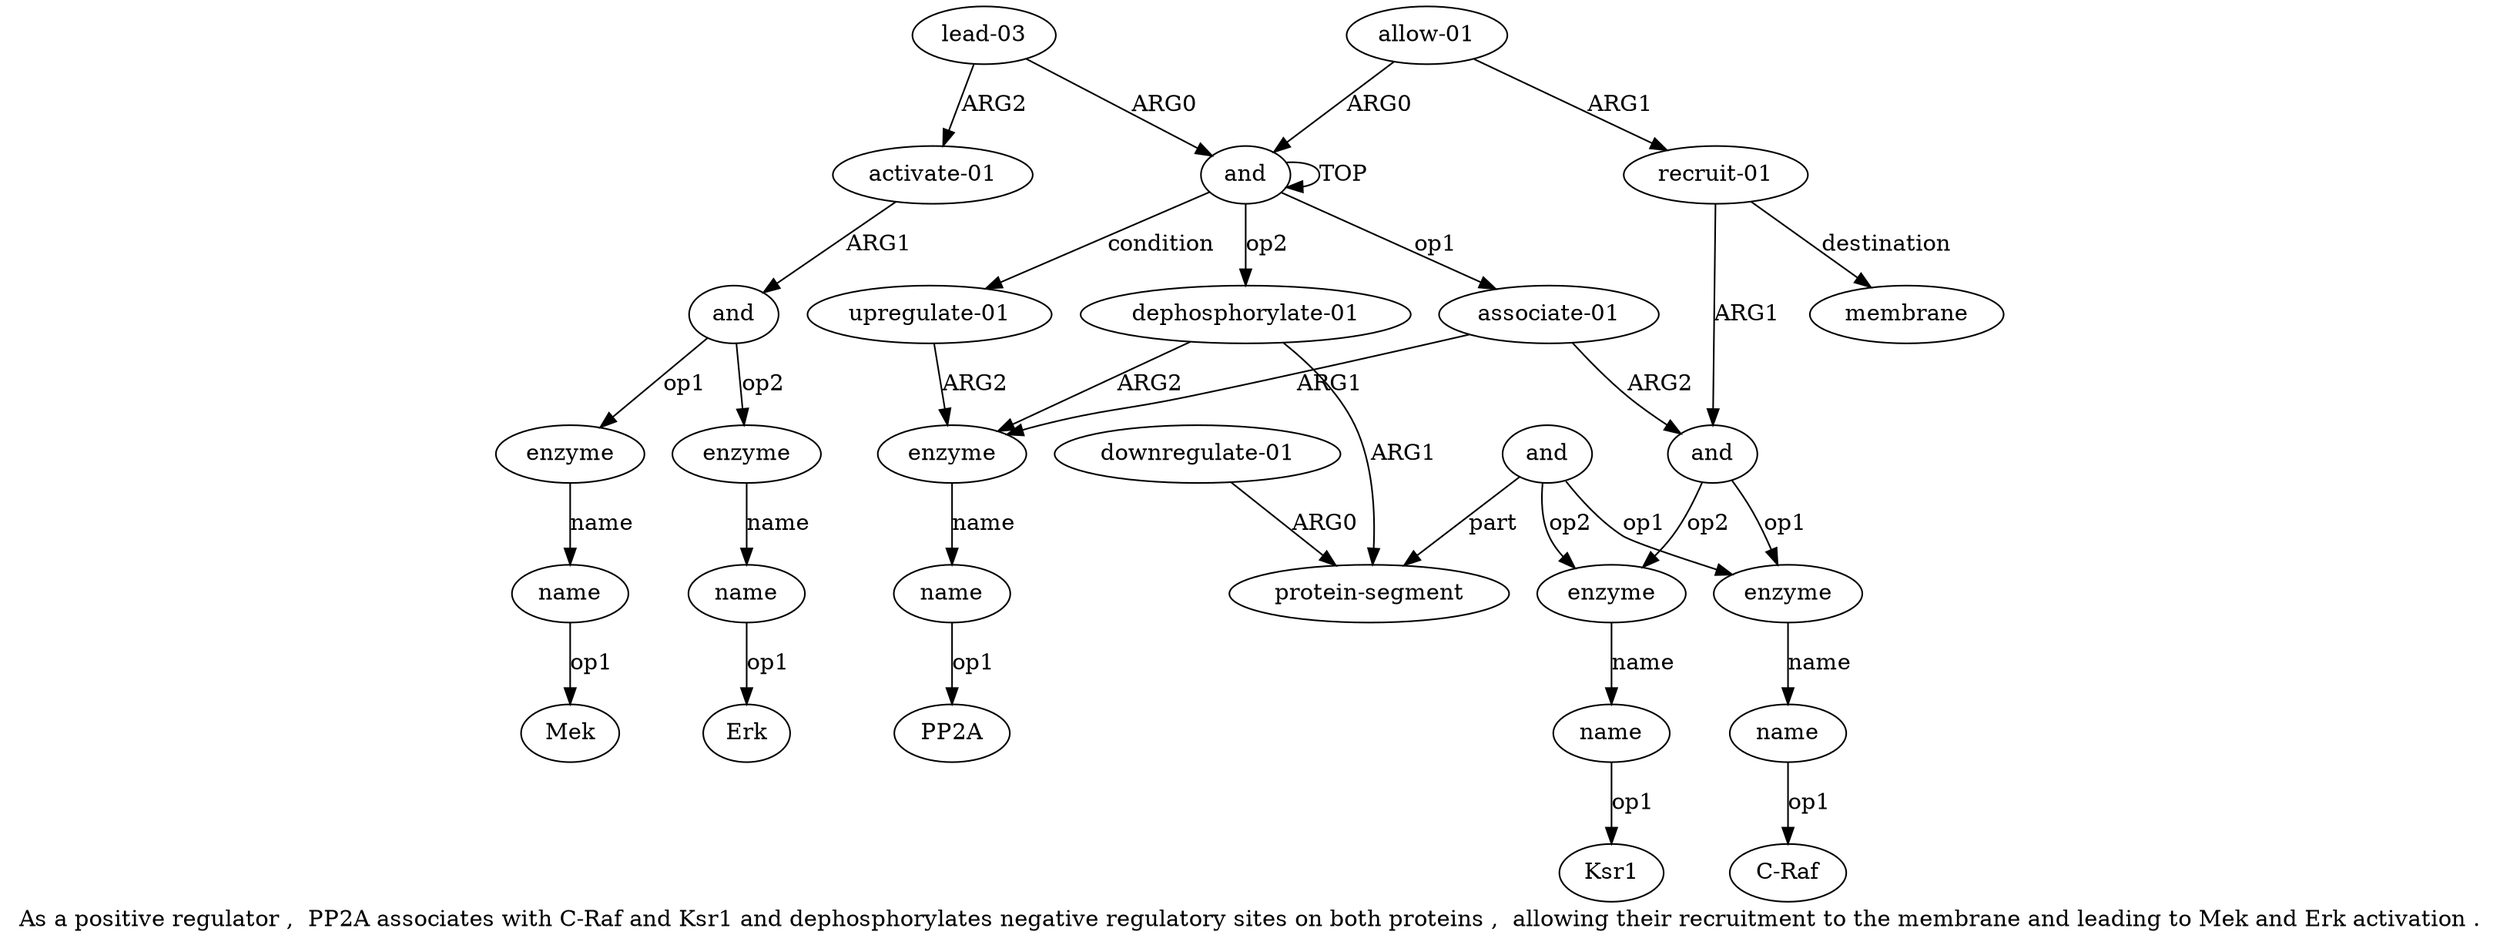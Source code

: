 digraph  {
	graph [label="As a positive regulator ,  PP2A associates with C-Raf and Ksr1 and dephosphorylates negative regulatory sites on both proteins ,  \
allowing their recruitment to the membrane and leading to Mek and Erk activation ."];
	node [label="\N"];
	a20	 [color=black,
		gold_ind=20,
		gold_label=name,
		label=name,
		test_ind=20,
		test_label=name];
	"a20 Mek"	 [color=black,
		gold_ind=-1,
		gold_label=Mek,
		label=Mek,
		test_ind=-1,
		test_label=Mek];
	a20 -> "a20 Mek" [key=0,
	color=black,
	gold_label=op1,
	label=op1,
	test_label=op1];
a21 [color=black,
	gold_ind=21,
	gold_label=enzyme,
	label=enzyme,
	test_ind=21,
	test_label=enzyme];
a22 [color=black,
	gold_ind=22,
	gold_label=name,
	label=name,
	test_ind=22,
	test_label=name];
a21 -> a22 [key=0,
color=black,
gold_label=name,
label=name,
test_label=name];
"a22 Erk" [color=black,
gold_ind=-1,
gold_label=Erk,
label=Erk,
test_ind=-1,
test_label=Erk];
a22 -> "a22 Erk" [key=0,
color=black,
gold_label=op1,
label=op1,
test_label=op1];
a23 [color=black,
gold_ind=23,
gold_label="upregulate-01",
label="upregulate-01",
test_ind=23,
test_label="upregulate-01"];
a2 [color=black,
gold_ind=2,
gold_label=enzyme,
label=enzyme,
test_ind=2,
test_label=enzyme];
a23 -> a2 [key=0,
color=black,
gold_label=ARG2,
label=ARG2,
test_label=ARG2];
"a3 PP2A" [color=black,
gold_ind=-1,
gold_label=PP2A,
label=PP2A,
test_ind=-1,
test_label=PP2A];
"a8 Ksr1" [color=black,
gold_ind=-1,
gold_label=Ksr1,
label=Ksr1,
test_ind=-1,
test_label=Ksr1];
a15 [color=black,
gold_ind=15,
gold_label=membrane,
label=membrane,
test_ind=15,
test_label=membrane];
a14 [color=black,
gold_ind=14,
gold_label="recruit-01",
label="recruit-01",
test_ind=14,
test_label="recruit-01"];
a14 -> a15 [key=0,
color=black,
gold_label=destination,
label=destination,
test_label=destination];
a4 [color=black,
gold_ind=4,
gold_label=and,
label=and,
test_ind=4,
test_label=and];
a14 -> a4 [key=0,
color=black,
gold_label=ARG1,
label=ARG1,
test_label=ARG1];
a17 [color=black,
gold_ind=17,
gold_label="activate-01",
label="activate-01",
test_ind=17,
test_label="activate-01"];
a18 [color=black,
gold_ind=18,
gold_label=and,
label=and,
test_ind=18,
test_label=and];
a17 -> a18 [key=0,
color=black,
gold_label=ARG1,
label=ARG1,
test_label=ARG1];
a16 [color=black,
gold_ind=16,
gold_label="lead-03",
label="lead-03",
test_ind=16,
test_label="lead-03"];
a16 -> a17 [key=0,
color=black,
gold_label=ARG2,
label=ARG2,
test_label=ARG2];
a0 [color=black,
gold_ind=0,
gold_label=and,
label=and,
test_ind=0,
test_label=and];
a16 -> a0 [key=0,
color=black,
gold_label=ARG0,
label=ARG0,
test_label=ARG0];
a11 [color=black,
gold_ind=11,
gold_label="downregulate-01",
label="downregulate-01",
test_ind=11,
test_label="downregulate-01"];
a10 [color=black,
gold_ind=10,
gold_label="protein-segment",
label="protein-segment",
test_ind=10,
test_label="protein-segment"];
a11 -> a10 [key=0,
color=black,
gold_label=ARG0,
label=ARG0,
test_label=ARG0];
a13 [color=black,
gold_ind=13,
gold_label="allow-01",
label="allow-01",
test_ind=13,
test_label="allow-01"];
a13 -> a14 [key=0,
color=black,
gold_label=ARG1,
label=ARG1,
test_label=ARG1];
a13 -> a0 [key=0,
color=black,
gold_label=ARG0,
label=ARG0,
test_label=ARG0];
a12 [color=black,
gold_ind=12,
gold_label=and,
label=and,
test_ind=12,
test_label=and];
a12 -> a10 [key=0,
color=black,
gold_label=part,
label=part,
test_label=part];
a5 [color=black,
gold_ind=5,
gold_label=enzyme,
label=enzyme,
test_ind=5,
test_label=enzyme];
a12 -> a5 [key=0,
color=black,
gold_label=op1,
label=op1,
test_label=op1];
a7 [color=black,
gold_ind=7,
gold_label=enzyme,
label=enzyme,
test_ind=7,
test_label=enzyme];
a12 -> a7 [key=0,
color=black,
gold_label=op2,
label=op2,
test_label=op2];
a19 [color=black,
gold_ind=19,
gold_label=enzyme,
label=enzyme,
test_ind=19,
test_label=enzyme];
a19 -> a20 [key=0,
color=black,
gold_label=name,
label=name,
test_label=name];
a18 -> a21 [key=0,
color=black,
gold_label=op2,
label=op2,
test_label=op2];
a18 -> a19 [key=0,
color=black,
gold_label=op1,
label=op1,
test_label=op1];
a1 [color=black,
gold_ind=1,
gold_label="associate-01",
label="associate-01",
test_ind=1,
test_label="associate-01"];
a1 -> a2 [key=0,
color=black,
gold_label=ARG1,
label=ARG1,
test_label=ARG1];
a1 -> a4 [key=0,
color=black,
gold_label=ARG2,
label=ARG2,
test_label=ARG2];
a0 -> a23 [key=0,
color=black,
gold_label=condition,
label=condition,
test_label=condition];
a0 -> a1 [key=0,
color=black,
gold_label=op1,
label=op1,
test_label=op1];
a0 -> a0 [key=0,
color=black,
gold_label=TOP,
label=TOP,
test_label=TOP];
a9 [color=black,
gold_ind=9,
gold_label="dephosphorylate-01",
label="dephosphorylate-01",
test_ind=9,
test_label="dephosphorylate-01"];
a0 -> a9 [key=0,
color=black,
gold_label=op2,
label=op2,
test_label=op2];
a3 [color=black,
gold_ind=3,
gold_label=name,
label=name,
test_ind=3,
test_label=name];
a3 -> "a3 PP2A" [key=0,
color=black,
gold_label=op1,
label=op1,
test_label=op1];
a2 -> a3 [key=0,
color=black,
gold_label=name,
label=name,
test_label=name];
a6 [color=black,
gold_ind=6,
gold_label=name,
label=name,
test_ind=6,
test_label=name];
a5 -> a6 [key=0,
color=black,
gold_label=name,
label=name,
test_label=name];
a4 -> a5 [key=0,
color=black,
gold_label=op1,
label=op1,
test_label=op1];
a4 -> a7 [key=0,
color=black,
gold_label=op2,
label=op2,
test_label=op2];
a8 [color=black,
gold_ind=8,
gold_label=name,
label=name,
test_ind=8,
test_label=name];
a7 -> a8 [key=0,
color=black,
gold_label=name,
label=name,
test_label=name];
"a6 C-Raf" [color=black,
gold_ind=-1,
gold_label="C-Raf",
label="C-Raf",
test_ind=-1,
test_label="C-Raf"];
a6 -> "a6 C-Raf" [key=0,
color=black,
gold_label=op1,
label=op1,
test_label=op1];
a9 -> a10 [key=0,
color=black,
gold_label=ARG1,
label=ARG1,
test_label=ARG1];
a9 -> a2 [key=0,
color=black,
gold_label=ARG2,
label=ARG2,
test_label=ARG2];
a8 -> "a8 Ksr1" [key=0,
color=black,
gold_label=op1,
label=op1,
test_label=op1];
}
